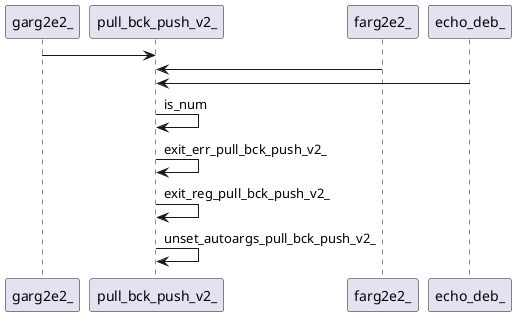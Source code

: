 @startuml rete
garg2e2_ -> pull_bck_push_v2_ 
farg2e2_ -> pull_bck_push_v2_
echo_deb_ -> pull_bck_push_v2_
pull_bck_push_v2_ -> pull_bck_push_v2_:is_num
pull_bck_push_v2_ -> pull_bck_push_v2_:exit_err_pull_bck_push_v2_
pull_bck_push_v2_ -> pull_bck_push_v2_:exit_reg_pull_bck_push_v2_
pull_bck_push_v2_ -> pull_bck_push_v2_:unset_autoargs_pull_bck_push_v2_
' {wrap_fn}
' fnn o-> pull_bck_push_v2_
' {body_fn}
@enduml